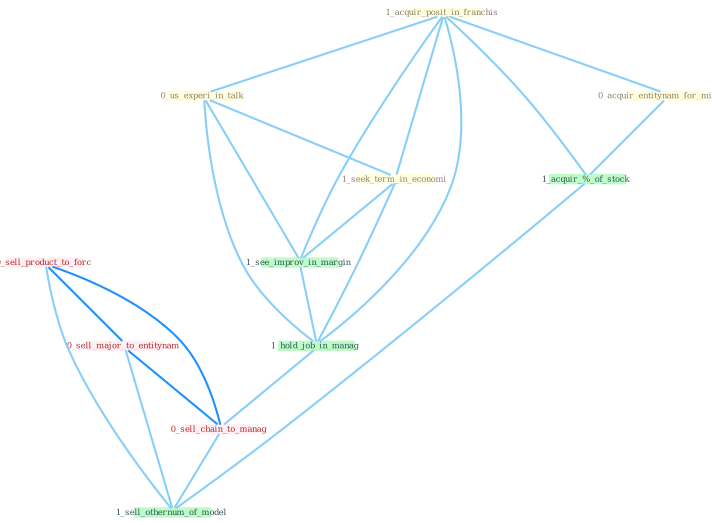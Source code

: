 Graph G{ 
    node
    [shape=polygon,style=filled,width=.5,height=.06,color="#BDFCC9",fixedsize=true,fontsize=4,
    fontcolor="#2f4f4f"];
    {node
    [color="#ffffe0", fontcolor="#8b7d6b"] "1_acquir_posit_in_franchis " "0_us_experi_in_talk " "1_seek_term_in_economi " "0_acquir_entitynam_for_million "}
{node [color="#fff0f5", fontcolor="#b22222"] "0_sell_product_to_forc " "0_sell_major_to_entitynam " "0_sell_chain_to_manag "}
edge [color="#B0E2FF"];

	"1_acquir_posit_in_franchis " -- "0_us_experi_in_talk " [w="1", color="#87cefa" ];
	"1_acquir_posit_in_franchis " -- "1_seek_term_in_economi " [w="1", color="#87cefa" ];
	"1_acquir_posit_in_franchis " -- "0_acquir_entitynam_for_million " [w="1", color="#87cefa" ];
	"1_acquir_posit_in_franchis " -- "1_see_improv_in_margin " [w="1", color="#87cefa" ];
	"1_acquir_posit_in_franchis " -- "1_acquir_%_of_stock " [w="1", color="#87cefa" ];
	"1_acquir_posit_in_franchis " -- "1_hold_job_in_manag " [w="1", color="#87cefa" ];
	"0_us_experi_in_talk " -- "1_seek_term_in_economi " [w="1", color="#87cefa" ];
	"0_us_experi_in_talk " -- "1_see_improv_in_margin " [w="1", color="#87cefa" ];
	"0_us_experi_in_talk " -- "1_hold_job_in_manag " [w="1", color="#87cefa" ];
	"1_seek_term_in_economi " -- "1_see_improv_in_margin " [w="1", color="#87cefa" ];
	"1_seek_term_in_economi " -- "1_hold_job_in_manag " [w="1", color="#87cefa" ];
	"0_acquir_entitynam_for_million " -- "1_acquir_%_of_stock " [w="1", color="#87cefa" ];
	"1_see_improv_in_margin " -- "1_hold_job_in_manag " [w="1", color="#87cefa" ];
	"1_acquir_%_of_stock " -- "1_sell_othernum_of_model " [w="1", color="#87cefa" ];
	"1_hold_job_in_manag " -- "0_sell_chain_to_manag " [w="1", color="#87cefa" ];
	"0_sell_product_to_forc " -- "0_sell_major_to_entitynam " [w="2", color="#1e90ff" , len=0.8];
	"0_sell_product_to_forc " -- "0_sell_chain_to_manag " [w="2", color="#1e90ff" , len=0.8];
	"0_sell_product_to_forc " -- "1_sell_othernum_of_model " [w="1", color="#87cefa" ];
	"0_sell_major_to_entitynam " -- "0_sell_chain_to_manag " [w="2", color="#1e90ff" , len=0.8];
	"0_sell_major_to_entitynam " -- "1_sell_othernum_of_model " [w="1", color="#87cefa" ];
	"0_sell_chain_to_manag " -- "1_sell_othernum_of_model " [w="1", color="#87cefa" ];
}